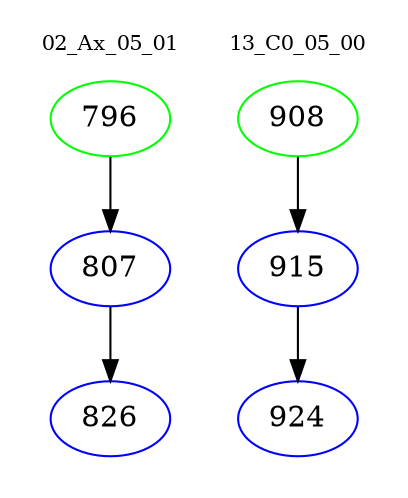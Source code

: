 digraph{
subgraph cluster_0 {
color = white
label = "02_Ax_05_01";
fontsize=10;
T0_796 [label="796", color="green"]
T0_796 -> T0_807 [color="black"]
T0_807 [label="807", color="blue"]
T0_807 -> T0_826 [color="black"]
T0_826 [label="826", color="blue"]
}
subgraph cluster_1 {
color = white
label = "13_C0_05_00";
fontsize=10;
T1_908 [label="908", color="green"]
T1_908 -> T1_915 [color="black"]
T1_915 [label="915", color="blue"]
T1_915 -> T1_924 [color="black"]
T1_924 [label="924", color="blue"]
}
}
